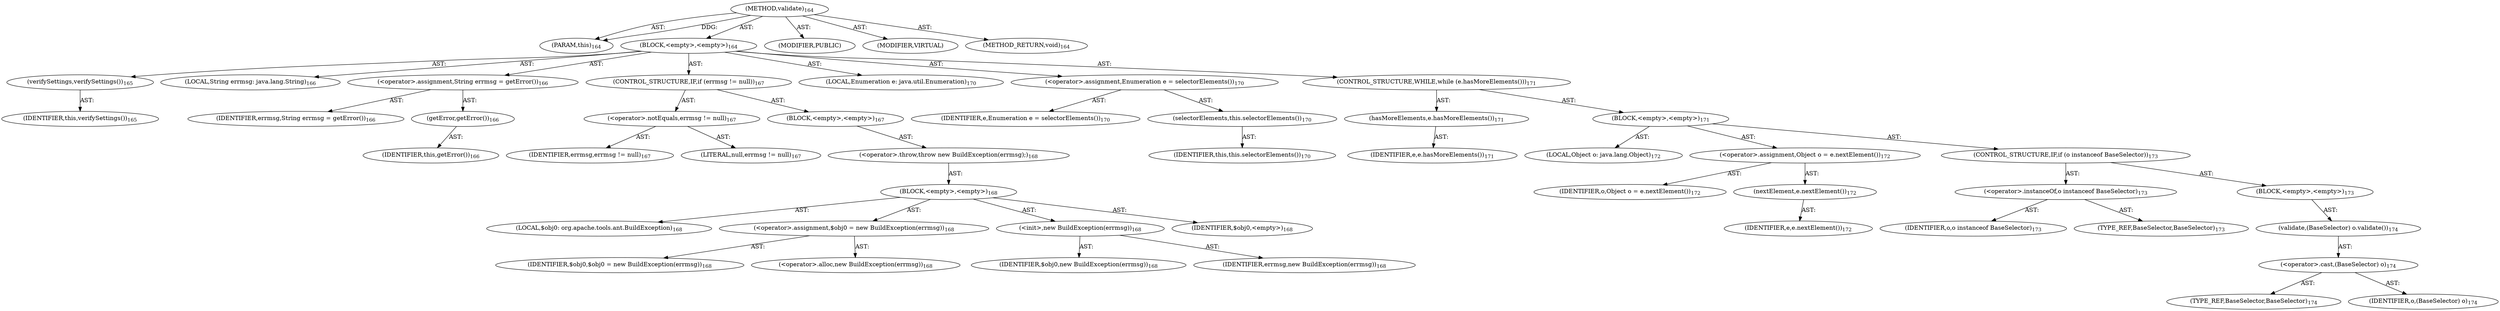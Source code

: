 digraph "validate" {  
"111669149703" [label = <(METHOD,validate)<SUB>164</SUB>> ]
"115964116993" [label = <(PARAM,this)<SUB>164</SUB>> ]
"25769803786" [label = <(BLOCK,&lt;empty&gt;,&lt;empty&gt;)<SUB>164</SUB>> ]
"30064771105" [label = <(verifySettings,verifySettings())<SUB>165</SUB>> ]
"68719476737" [label = <(IDENTIFIER,this,verifySettings())<SUB>165</SUB>> ]
"94489280515" [label = <(LOCAL,String errmsg: java.lang.String)<SUB>166</SUB>> ]
"30064771106" [label = <(&lt;operator&gt;.assignment,String errmsg = getError())<SUB>166</SUB>> ]
"68719476781" [label = <(IDENTIFIER,errmsg,String errmsg = getError())<SUB>166</SUB>> ]
"30064771107" [label = <(getError,getError())<SUB>166</SUB>> ]
"68719476738" [label = <(IDENTIFIER,this,getError())<SUB>166</SUB>> ]
"47244640259" [label = <(CONTROL_STRUCTURE,IF,if (errmsg != null))<SUB>167</SUB>> ]
"30064771108" [label = <(&lt;operator&gt;.notEquals,errmsg != null)<SUB>167</SUB>> ]
"68719476782" [label = <(IDENTIFIER,errmsg,errmsg != null)<SUB>167</SUB>> ]
"90194313217" [label = <(LITERAL,null,errmsg != null)<SUB>167</SUB>> ]
"25769803787" [label = <(BLOCK,&lt;empty&gt;,&lt;empty&gt;)<SUB>167</SUB>> ]
"30064771109" [label = <(&lt;operator&gt;.throw,throw new BuildException(errmsg);)<SUB>168</SUB>> ]
"25769803788" [label = <(BLOCK,&lt;empty&gt;,&lt;empty&gt;)<SUB>168</SUB>> ]
"94489280516" [label = <(LOCAL,$obj0: org.apache.tools.ant.BuildException)<SUB>168</SUB>> ]
"30064771110" [label = <(&lt;operator&gt;.assignment,$obj0 = new BuildException(errmsg))<SUB>168</SUB>> ]
"68719476783" [label = <(IDENTIFIER,$obj0,$obj0 = new BuildException(errmsg))<SUB>168</SUB>> ]
"30064771111" [label = <(&lt;operator&gt;.alloc,new BuildException(errmsg))<SUB>168</SUB>> ]
"30064771112" [label = <(&lt;init&gt;,new BuildException(errmsg))<SUB>168</SUB>> ]
"68719476784" [label = <(IDENTIFIER,$obj0,new BuildException(errmsg))<SUB>168</SUB>> ]
"68719476785" [label = <(IDENTIFIER,errmsg,new BuildException(errmsg))<SUB>168</SUB>> ]
"68719476786" [label = <(IDENTIFIER,$obj0,&lt;empty&gt;)<SUB>168</SUB>> ]
"94489280517" [label = <(LOCAL,Enumeration e: java.util.Enumeration)<SUB>170</SUB>> ]
"30064771113" [label = <(&lt;operator&gt;.assignment,Enumeration e = selectorElements())<SUB>170</SUB>> ]
"68719476787" [label = <(IDENTIFIER,e,Enumeration e = selectorElements())<SUB>170</SUB>> ]
"30064771114" [label = <(selectorElements,this.selectorElements())<SUB>170</SUB>> ]
"68719476739" [label = <(IDENTIFIER,this,this.selectorElements())<SUB>170</SUB>> ]
"47244640260" [label = <(CONTROL_STRUCTURE,WHILE,while (e.hasMoreElements()))<SUB>171</SUB>> ]
"30064771115" [label = <(hasMoreElements,e.hasMoreElements())<SUB>171</SUB>> ]
"68719476788" [label = <(IDENTIFIER,e,e.hasMoreElements())<SUB>171</SUB>> ]
"25769803789" [label = <(BLOCK,&lt;empty&gt;,&lt;empty&gt;)<SUB>171</SUB>> ]
"94489280518" [label = <(LOCAL,Object o: java.lang.Object)<SUB>172</SUB>> ]
"30064771116" [label = <(&lt;operator&gt;.assignment,Object o = e.nextElement())<SUB>172</SUB>> ]
"68719476789" [label = <(IDENTIFIER,o,Object o = e.nextElement())<SUB>172</SUB>> ]
"30064771117" [label = <(nextElement,e.nextElement())<SUB>172</SUB>> ]
"68719476790" [label = <(IDENTIFIER,e,e.nextElement())<SUB>172</SUB>> ]
"47244640261" [label = <(CONTROL_STRUCTURE,IF,if (o instanceof BaseSelector))<SUB>173</SUB>> ]
"30064771118" [label = <(&lt;operator&gt;.instanceOf,o instanceof BaseSelector)<SUB>173</SUB>> ]
"68719476791" [label = <(IDENTIFIER,o,o instanceof BaseSelector)<SUB>173</SUB>> ]
"180388626432" [label = <(TYPE_REF,BaseSelector,BaseSelector)<SUB>173</SUB>> ]
"25769803790" [label = <(BLOCK,&lt;empty&gt;,&lt;empty&gt;)<SUB>173</SUB>> ]
"30064771119" [label = <(validate,(BaseSelector) o.validate())<SUB>174</SUB>> ]
"30064771120" [label = <(&lt;operator&gt;.cast,(BaseSelector) o)<SUB>174</SUB>> ]
"180388626433" [label = <(TYPE_REF,BaseSelector,BaseSelector)<SUB>174</SUB>> ]
"68719476792" [label = <(IDENTIFIER,o,(BaseSelector) o)<SUB>174</SUB>> ]
"133143986191" [label = <(MODIFIER,PUBLIC)> ]
"133143986192" [label = <(MODIFIER,VIRTUAL)> ]
"128849018887" [label = <(METHOD_RETURN,void)<SUB>164</SUB>> ]
  "111669149703" -> "115964116993"  [ label = "AST: "] 
  "111669149703" -> "25769803786"  [ label = "AST: "] 
  "111669149703" -> "133143986191"  [ label = "AST: "] 
  "111669149703" -> "133143986192"  [ label = "AST: "] 
  "111669149703" -> "128849018887"  [ label = "AST: "] 
  "25769803786" -> "30064771105"  [ label = "AST: "] 
  "25769803786" -> "94489280515"  [ label = "AST: "] 
  "25769803786" -> "30064771106"  [ label = "AST: "] 
  "25769803786" -> "47244640259"  [ label = "AST: "] 
  "25769803786" -> "94489280517"  [ label = "AST: "] 
  "25769803786" -> "30064771113"  [ label = "AST: "] 
  "25769803786" -> "47244640260"  [ label = "AST: "] 
  "30064771105" -> "68719476737"  [ label = "AST: "] 
  "30064771106" -> "68719476781"  [ label = "AST: "] 
  "30064771106" -> "30064771107"  [ label = "AST: "] 
  "30064771107" -> "68719476738"  [ label = "AST: "] 
  "47244640259" -> "30064771108"  [ label = "AST: "] 
  "47244640259" -> "25769803787"  [ label = "AST: "] 
  "30064771108" -> "68719476782"  [ label = "AST: "] 
  "30064771108" -> "90194313217"  [ label = "AST: "] 
  "25769803787" -> "30064771109"  [ label = "AST: "] 
  "30064771109" -> "25769803788"  [ label = "AST: "] 
  "25769803788" -> "94489280516"  [ label = "AST: "] 
  "25769803788" -> "30064771110"  [ label = "AST: "] 
  "25769803788" -> "30064771112"  [ label = "AST: "] 
  "25769803788" -> "68719476786"  [ label = "AST: "] 
  "30064771110" -> "68719476783"  [ label = "AST: "] 
  "30064771110" -> "30064771111"  [ label = "AST: "] 
  "30064771112" -> "68719476784"  [ label = "AST: "] 
  "30064771112" -> "68719476785"  [ label = "AST: "] 
  "30064771113" -> "68719476787"  [ label = "AST: "] 
  "30064771113" -> "30064771114"  [ label = "AST: "] 
  "30064771114" -> "68719476739"  [ label = "AST: "] 
  "47244640260" -> "30064771115"  [ label = "AST: "] 
  "47244640260" -> "25769803789"  [ label = "AST: "] 
  "30064771115" -> "68719476788"  [ label = "AST: "] 
  "25769803789" -> "94489280518"  [ label = "AST: "] 
  "25769803789" -> "30064771116"  [ label = "AST: "] 
  "25769803789" -> "47244640261"  [ label = "AST: "] 
  "30064771116" -> "68719476789"  [ label = "AST: "] 
  "30064771116" -> "30064771117"  [ label = "AST: "] 
  "30064771117" -> "68719476790"  [ label = "AST: "] 
  "47244640261" -> "30064771118"  [ label = "AST: "] 
  "47244640261" -> "25769803790"  [ label = "AST: "] 
  "30064771118" -> "68719476791"  [ label = "AST: "] 
  "30064771118" -> "180388626432"  [ label = "AST: "] 
  "25769803790" -> "30064771119"  [ label = "AST: "] 
  "30064771119" -> "30064771120"  [ label = "AST: "] 
  "30064771120" -> "180388626433"  [ label = "AST: "] 
  "30064771120" -> "68719476792"  [ label = "AST: "] 
  "111669149703" -> "115964116993"  [ label = "DDG: "] 
}
